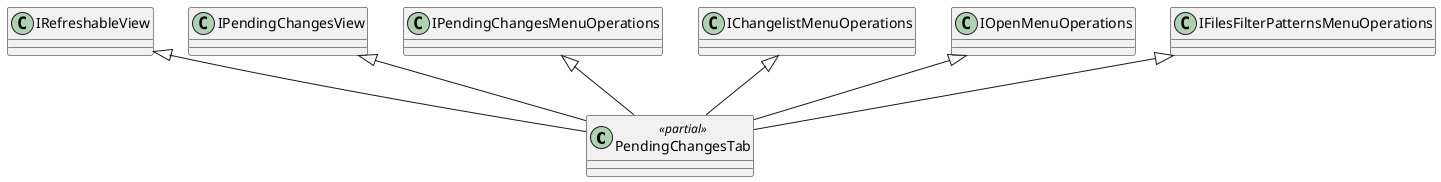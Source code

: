 @startuml
class PendingChangesTab <<partial>> {
}
IRefreshableView <|-- PendingChangesTab
IPendingChangesView <|-- PendingChangesTab
IPendingChangesMenuOperations <|-- PendingChangesTab
IChangelistMenuOperations <|-- PendingChangesTab
IOpenMenuOperations <|-- PendingChangesTab
IFilesFilterPatternsMenuOperations <|-- PendingChangesTab
@enduml
